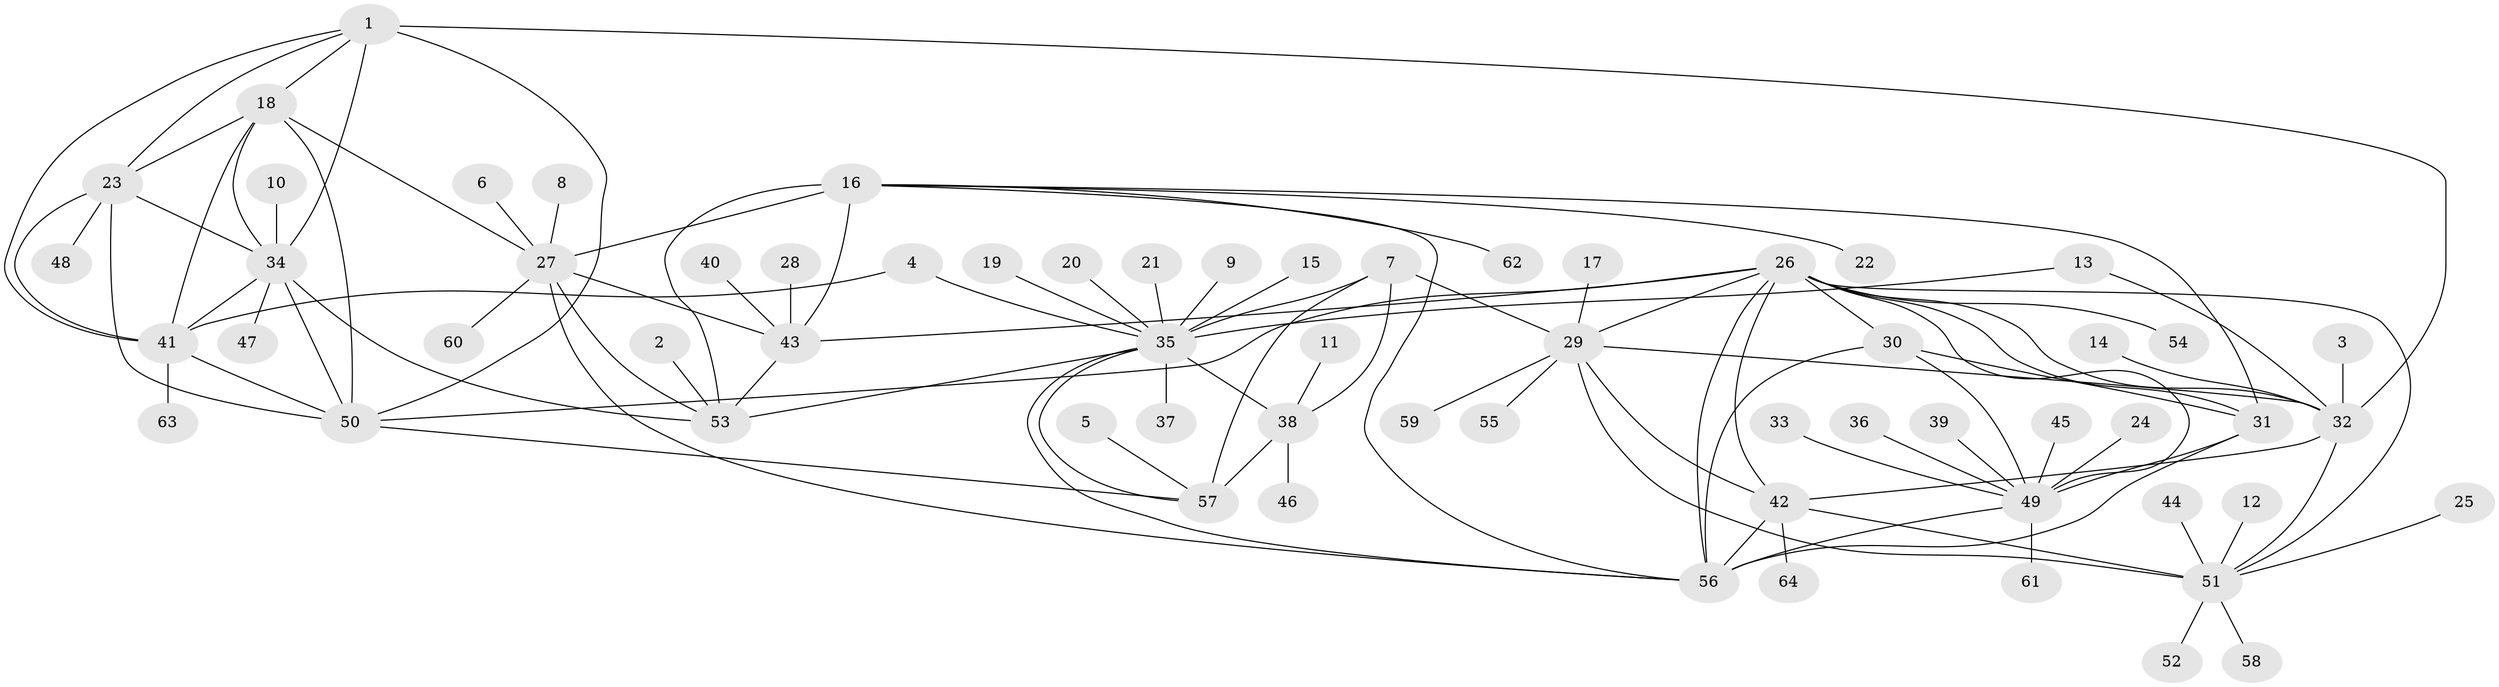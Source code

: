 // original degree distribution, {9: 0.047244094488188976, 6: 0.023622047244094488, 11: 0.015748031496062992, 10: 0.031496062992125984, 8: 0.047244094488188976, 7: 0.03937007874015748, 12: 0.007874015748031496, 15: 0.007874015748031496, 5: 0.015748031496062992, 1: 0.5826771653543307, 2: 0.14960629921259844, 3: 0.031496062992125984}
// Generated by graph-tools (version 1.1) at 2025/26/03/09/25 03:26:40]
// undirected, 64 vertices, 103 edges
graph export_dot {
graph [start="1"]
  node [color=gray90,style=filled];
  1;
  2;
  3;
  4;
  5;
  6;
  7;
  8;
  9;
  10;
  11;
  12;
  13;
  14;
  15;
  16;
  17;
  18;
  19;
  20;
  21;
  22;
  23;
  24;
  25;
  26;
  27;
  28;
  29;
  30;
  31;
  32;
  33;
  34;
  35;
  36;
  37;
  38;
  39;
  40;
  41;
  42;
  43;
  44;
  45;
  46;
  47;
  48;
  49;
  50;
  51;
  52;
  53;
  54;
  55;
  56;
  57;
  58;
  59;
  60;
  61;
  62;
  63;
  64;
  1 -- 18 [weight=1.0];
  1 -- 23 [weight=1.0];
  1 -- 32 [weight=1.0];
  1 -- 34 [weight=1.0];
  1 -- 41 [weight=1.0];
  1 -- 50 [weight=1.0];
  2 -- 53 [weight=1.0];
  3 -- 32 [weight=1.0];
  4 -- 35 [weight=1.0];
  4 -- 41 [weight=1.0];
  5 -- 57 [weight=1.0];
  6 -- 27 [weight=1.0];
  7 -- 29 [weight=1.0];
  7 -- 35 [weight=3.0];
  7 -- 38 [weight=3.0];
  7 -- 57 [weight=3.0];
  8 -- 27 [weight=1.0];
  9 -- 35 [weight=1.0];
  10 -- 34 [weight=1.0];
  11 -- 38 [weight=1.0];
  12 -- 51 [weight=1.0];
  13 -- 32 [weight=1.0];
  13 -- 35 [weight=1.0];
  14 -- 32 [weight=1.0];
  15 -- 35 [weight=1.0];
  16 -- 22 [weight=1.0];
  16 -- 27 [weight=2.0];
  16 -- 31 [weight=1.0];
  16 -- 43 [weight=4.0];
  16 -- 53 [weight=2.0];
  16 -- 56 [weight=1.0];
  16 -- 62 [weight=1.0];
  17 -- 29 [weight=1.0];
  18 -- 23 [weight=1.0];
  18 -- 27 [weight=1.0];
  18 -- 34 [weight=1.0];
  18 -- 41 [weight=1.0];
  18 -- 50 [weight=1.0];
  19 -- 35 [weight=1.0];
  20 -- 35 [weight=1.0];
  21 -- 35 [weight=1.0];
  23 -- 34 [weight=1.0];
  23 -- 41 [weight=1.0];
  23 -- 48 [weight=1.0];
  23 -- 50 [weight=1.0];
  24 -- 49 [weight=1.0];
  25 -- 51 [weight=1.0];
  26 -- 29 [weight=2.0];
  26 -- 30 [weight=1.0];
  26 -- 31 [weight=2.0];
  26 -- 32 [weight=1.0];
  26 -- 42 [weight=1.0];
  26 -- 43 [weight=1.0];
  26 -- 49 [weight=1.0];
  26 -- 50 [weight=1.0];
  26 -- 51 [weight=1.0];
  26 -- 54 [weight=1.0];
  26 -- 56 [weight=1.0];
  27 -- 43 [weight=2.0];
  27 -- 53 [weight=1.0];
  27 -- 56 [weight=1.0];
  27 -- 60 [weight=1.0];
  28 -- 43 [weight=1.0];
  29 -- 32 [weight=2.0];
  29 -- 42 [weight=2.0];
  29 -- 51 [weight=2.0];
  29 -- 55 [weight=1.0];
  29 -- 59 [weight=1.0];
  30 -- 31 [weight=2.0];
  30 -- 49 [weight=1.0];
  30 -- 56 [weight=1.0];
  31 -- 49 [weight=2.0];
  31 -- 56 [weight=2.0];
  32 -- 42 [weight=1.0];
  32 -- 51 [weight=1.0];
  33 -- 49 [weight=1.0];
  34 -- 41 [weight=1.0];
  34 -- 47 [weight=1.0];
  34 -- 50 [weight=1.0];
  34 -- 53 [weight=2.0];
  35 -- 37 [weight=1.0];
  35 -- 38 [weight=1.0];
  35 -- 53 [weight=1.0];
  35 -- 56 [weight=1.0];
  35 -- 57 [weight=1.0];
  36 -- 49 [weight=1.0];
  38 -- 46 [weight=1.0];
  38 -- 57 [weight=1.0];
  39 -- 49 [weight=1.0];
  40 -- 43 [weight=1.0];
  41 -- 50 [weight=1.0];
  41 -- 63 [weight=1.0];
  42 -- 51 [weight=1.0];
  42 -- 56 [weight=1.0];
  42 -- 64 [weight=1.0];
  43 -- 53 [weight=2.0];
  44 -- 51 [weight=1.0];
  45 -- 49 [weight=1.0];
  49 -- 56 [weight=1.0];
  49 -- 61 [weight=1.0];
  50 -- 57 [weight=1.0];
  51 -- 52 [weight=1.0];
  51 -- 58 [weight=1.0];
}
